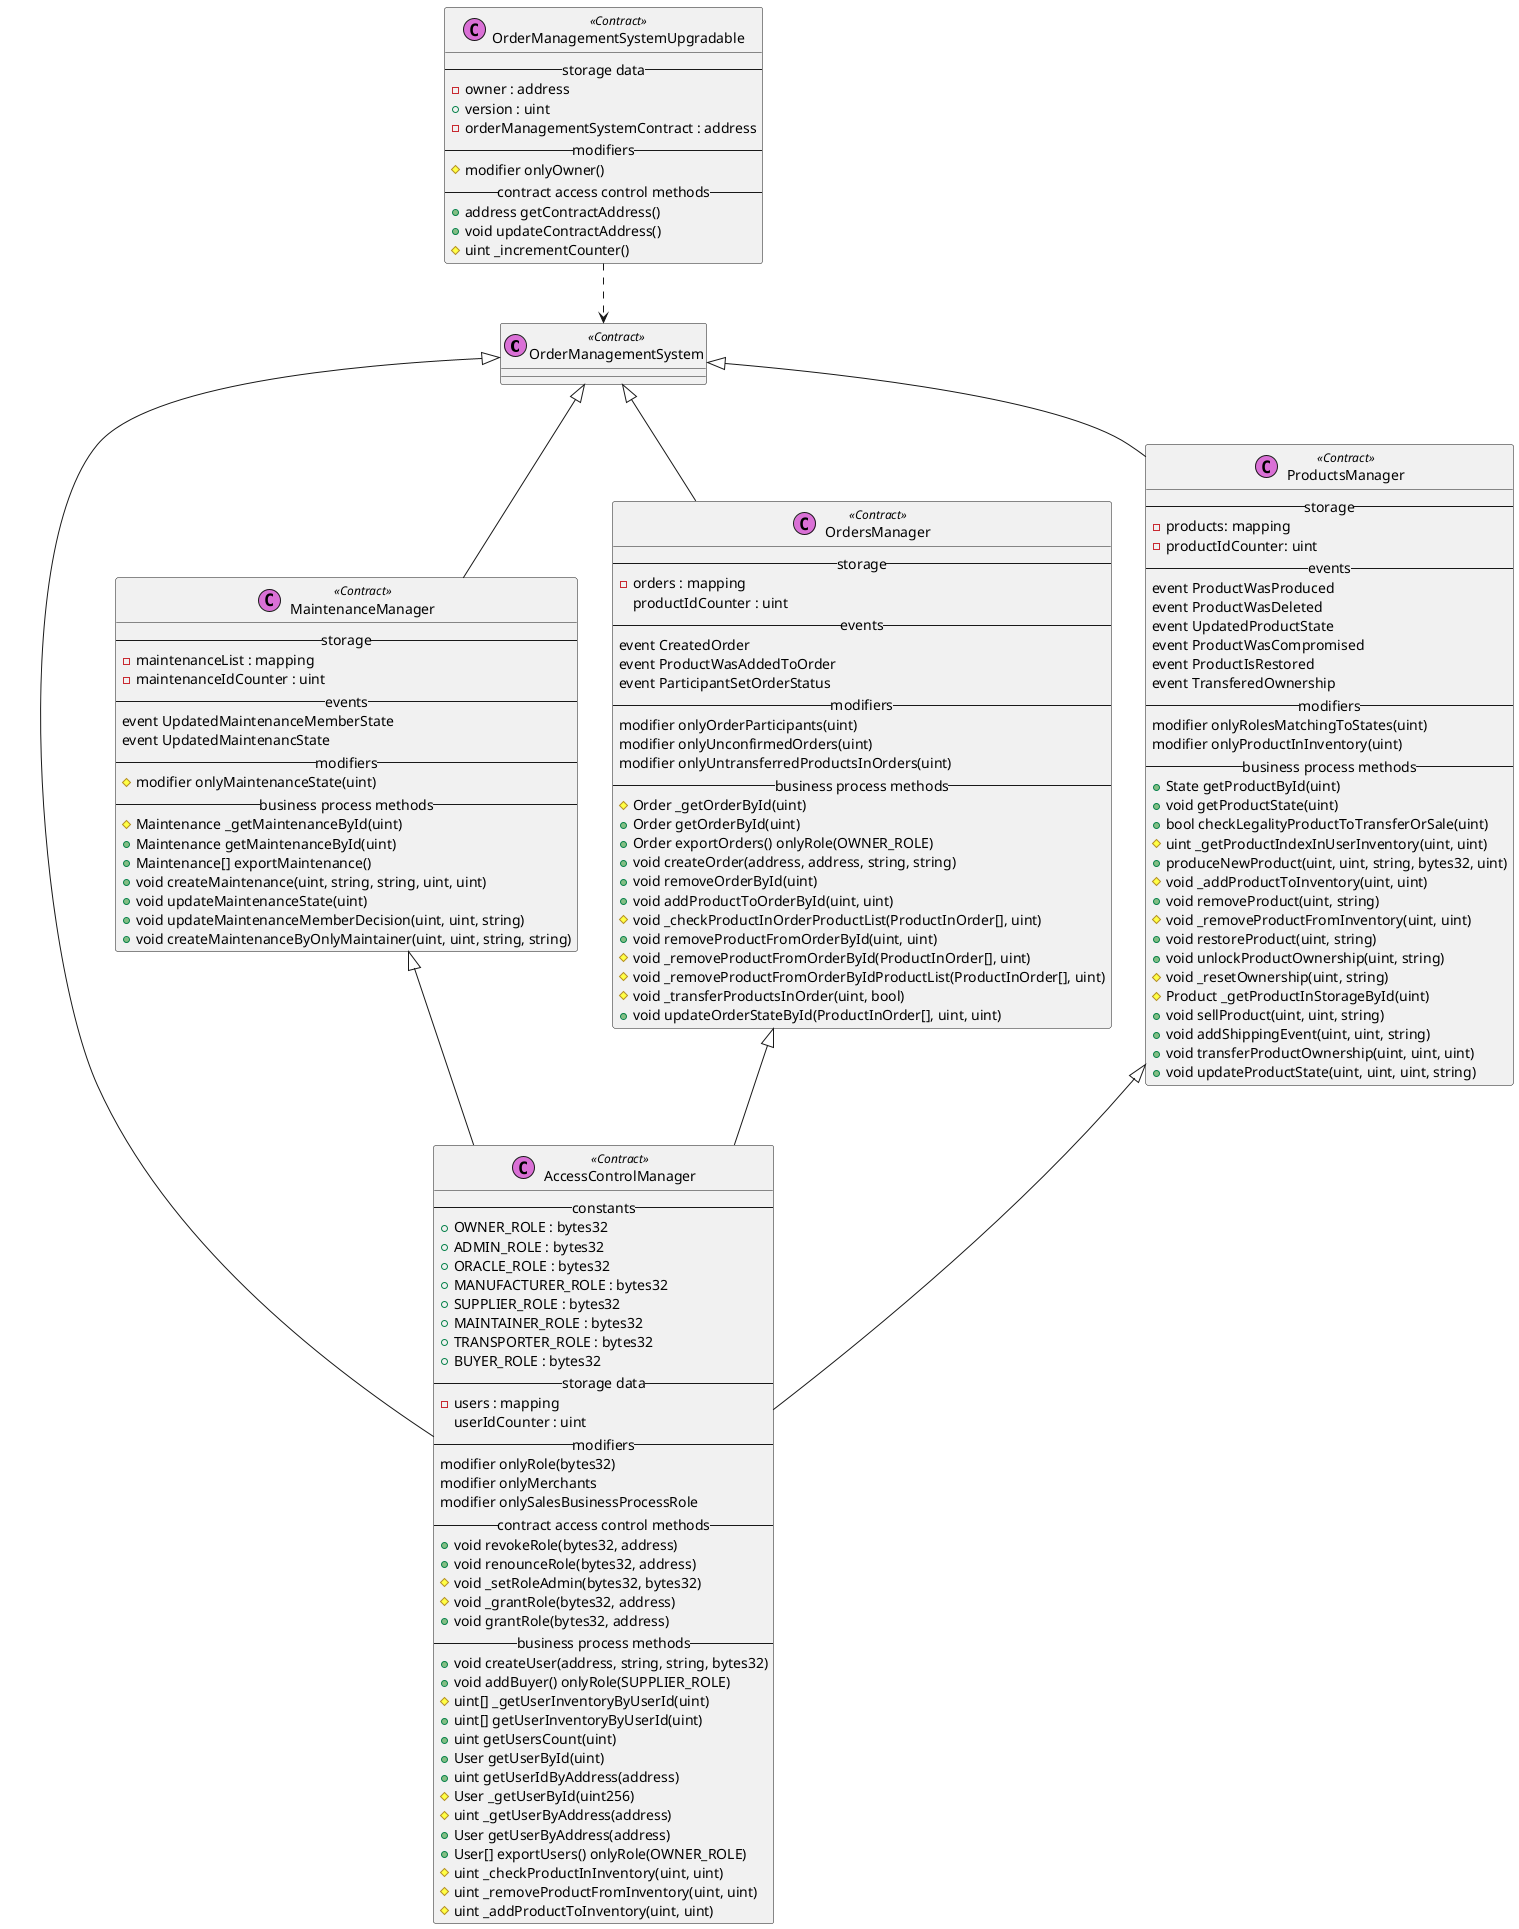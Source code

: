 @startuml "smart contracts classes"


' class OrderManagementSystem   as "Контракт: Система Управления Заказами"  {} 
' class OrderManagementSystem  << (C, Orchid) php >> {} 
class OrderManagementSystem  << (C, Orchid) Contract >>  {} 

class OrderManagementSystemUpgradable << (C, Orchid) Contract >> {
    -- storage data --
    - owner : address
    + version : uint
    - orderManagementSystemContract : address
    -- modifiers --
    # modifier onlyOwner()
    -- сontract access control methods --
    + address getContractAddress()
    + void updateContractAddress()
    # uint _incrementCounter()
}


class AccessControlManager << (C, Orchid) Contract >> {
    -- constants --
    + OWNER_ROLE : bytes32
    + ADMIN_ROLE : bytes32
    + ORACLE_ROLE : bytes32
    + MANUFACTURER_ROLE : bytes32
    + SUPPLIER_ROLE : bytes32
    + MAINTAINER_ROLE : bytes32
    + TRANSPORTER_ROLE : bytes32
    + BUYER_ROLE : bytes32
    -- storage data --
    - users : mapping
    userIdCounter : uint
    -- modifiers --
    modifier onlyRole(bytes32)
    modifier onlyMerchants
    modifier onlySalesBusinessProcessRole
    -- сontract access control methods --
    + void revokeRole(bytes32, address)
    + void renounceRole(bytes32, address)
    # void _setRoleAdmin(bytes32, bytes32)
    # void _grantRole(bytes32, address)
    + void grantRole(bytes32, address)
    -- business process methods --
    + void createUser(address, string, string, bytes32)
    + void addBuyer() onlyRole(SUPPLIER_ROLE)
    # uint[] _getUserInventoryByUserId(uint)
    + uint[] getUserInventoryByUserId(uint)
    + uint getUsersCount(uint)
    + User getUserById(uint)
    + uint getUserIdByAddress(address)
    # User _getUserById(uint256)
    # uint _getUserByAddress(address)
    + User getUserByAddress(address)
    + User[] exportUsers() onlyRole(OWNER_ROLE)
    # uint _checkProductInInventory(uint, uint)
    # uint _removeProductFromInventory(uint, uint)
    # uint _addProductToInventory(uint, uint)
}

class MaintenanceManager << (C, Orchid) Contract >> {
    -- storage --
    - maintenanceList : mapping
    - maintenanceIdCounter : uint
    -- events --
    event UpdatedMaintenanceMemberState
    event UpdatedMaintenancState
    -- modifiers --
    # modifier onlyMaintenanceState(uint)
    -- business process methods --
    # Maintenance _getMaintenanceById(uint)
    + Maintenance getMaintenanceById(uint)
    + Maintenance[] exportMaintenance()
    + void createMaintenance(uint, string, string, uint, uint)
    + void updateMaintenanceState(uint)
    + void updateMaintenanceMemberDecision(uint, uint, string)
    + void createMaintenanceByOnlyMaintainer(uint, uint, string, string)
}

class OrdersManager << (C, Orchid) Contract >> {
    -- storage --
    - orders : mapping
    productIdCounter : uint
    -- events --
    event CreatedOrder
    event ProductWasAddedToOrder
    event ParticipantSetOrderStatus
    -- modifiers --
    modifier onlyOrderParticipants(uint)
    modifier onlyUnconfirmedOrders(uint)
    modifier onlyUntransferredProductsInOrders(uint)
    -- business process methods --
    # Order _getOrderById(uint)
    + Order getOrderById(uint)
    + Order exportOrders() onlyRole(OWNER_ROLE)
    + void createOrder(address, address, string, string)
    + void removeOrderById(uint)
    + void addProductToOrderById(uint, uint)
    # void _checkProductInOrderProductList(ProductInOrder[], uint)
    + void removeProductFromOrderById(uint, uint)
    # void _removeProductFromOrderById(ProductInOrder[], uint)
    # void _removeProductFromOrderByIdProductList(ProductInOrder[], uint)
    # void _transferProductsInOrder(uint, bool)
    + void updateOrderStateById(ProductInOrder[], uint, uint)
}

class ProductsManager << (C, Orchid) Contract >> {
    -- storage --
    - products: mapping
    - productIdCounter: uint
    -- events --
    event ProductWasProduced
    event ProductWasDeleted
    event UpdatedProductState
    event ProductWasCompromised
    event ProductIsRestored
    event TransferedOwnership
    -- modifiers --
    modifier onlyRolesMatchingToStates(uint)
    modifier onlyProductInInventory(uint)
    -- business process methods --
    + State getProductById(uint)
    + void getProductState(uint)
    + bool checkLegalityProductToTransferOrSale(uint)
    # uint _getProductIndexInUserInventory(uint, uint)
    + produceNewProduct(uint, uint, string, bytes32, uint)
    # void _addProductToInventory(uint, uint)
    + void removeProduct(uint, string)
    # void _removeProductFromInventory(uint, uint)
    + void restoreProduct(uint, string)
    + void unlockProductOwnership(uint, string)
    # void _resetOwnership(uint, string)
    # Product _getProductInStorageById(uint)
    + void sellProduct(uint, uint, string)
    + void addShippingEvent(uint, uint, string)
    + void transferProductOwnership(uint, uint, uint)
    + void updateProductState(uint, uint, uint, string)
}



OrderManagementSystemUpgradable ..> OrderManagementSystem
OrderManagementSystem <|-- AccessControlManager
OrderManagementSystem <|-- MaintenanceManager
OrderManagementSystem <|-- OrdersManager
OrderManagementSystem <|-- ProductsManager

MaintenanceManager <|-- AccessControlManager
OrdersManager <|-- AccessControlManager
ProductsManager <|-- AccessControlManager





@enduml